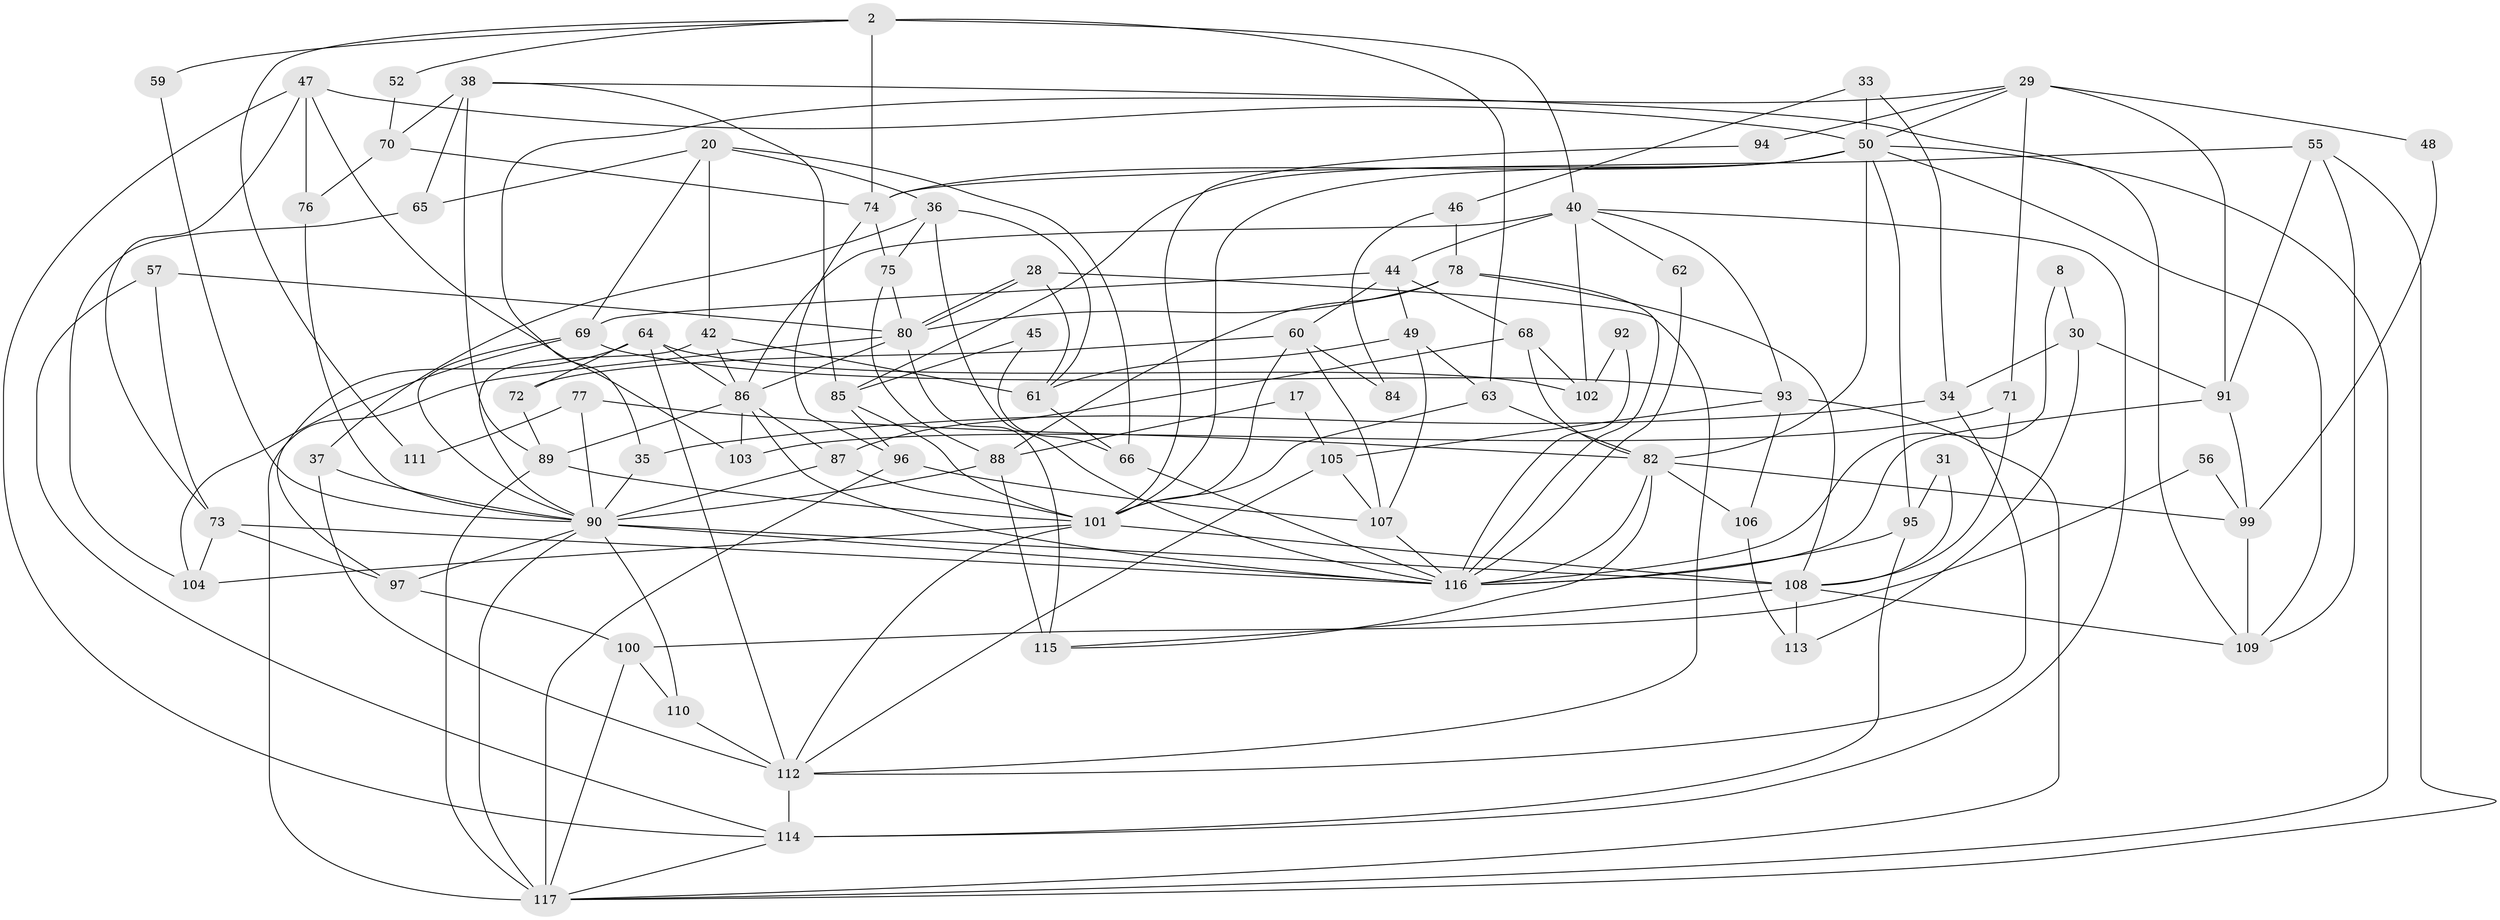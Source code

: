 // original degree distribution, {4: 0.28205128205128205, 7: 0.05128205128205128, 5: 0.23076923076923078, 3: 0.21367521367521367, 2: 0.15384615384615385, 6: 0.06837606837606838}
// Generated by graph-tools (version 1.1) at 2025/54/03/04/25 21:54:15]
// undirected, 81 vertices, 185 edges
graph export_dot {
graph [start="1"]
  node [color=gray90,style=filled];
  2;
  8;
  17;
  20 [super="+16"];
  28;
  29;
  30;
  31;
  33;
  34;
  35;
  36 [super="+9"];
  37;
  38;
  40 [super="+18+12"];
  42;
  44;
  45;
  46;
  47;
  48;
  49;
  50 [super="+23"];
  52;
  55;
  56;
  57;
  59;
  60;
  61;
  62;
  63;
  64;
  65;
  66 [super="+24"];
  68;
  69 [super="+54"];
  70;
  71;
  72;
  73;
  74 [super="+51"];
  75;
  76;
  77;
  78;
  80 [super="+1+10"];
  82 [super="+41"];
  84;
  85;
  86 [super="+67"];
  87;
  88 [super="+14"];
  89;
  90 [super="+26+53+58"];
  91;
  92;
  93;
  94;
  95;
  96;
  97;
  99;
  100;
  101 [super="+3+19"];
  102;
  103;
  104;
  105;
  106;
  107;
  108 [super="+39+32"];
  109;
  110;
  111;
  112 [super="+4"];
  113;
  114 [super="+98"];
  115 [super="+43"];
  116 [super="+81+7+79"];
  117 [super="+83"];
  2 -- 63;
  2 -- 74 [weight=2];
  2 -- 52;
  2 -- 59;
  2 -- 111;
  2 -- 40;
  8 -- 30;
  8 -- 116;
  17 -- 105;
  17 -- 88;
  20 -- 42;
  20 -- 36;
  20 -- 65;
  20 -- 66;
  20 -- 69;
  28 -- 80;
  28 -- 80;
  28 -- 112;
  28 -- 61;
  29 -- 91;
  29 -- 71;
  29 -- 35;
  29 -- 48;
  29 -- 50;
  29 -- 94;
  30 -- 91;
  30 -- 34;
  30 -- 113;
  31 -- 95;
  31 -- 108;
  33 -- 34;
  33 -- 46;
  33 -- 50;
  34 -- 35;
  34 -- 112;
  35 -- 90;
  36 -- 37;
  36 -- 75;
  36 -- 61;
  36 -- 116;
  37 -- 112;
  37 -- 90;
  38 -- 85;
  38 -- 70;
  38 -- 65;
  38 -- 89;
  38 -- 109;
  40 -- 86;
  40 -- 102;
  40 -- 114;
  40 -- 44;
  40 -- 93;
  40 -- 62;
  42 -- 61;
  42 -- 86;
  42 -- 90;
  44 -- 60;
  44 -- 49;
  44 -- 68;
  44 -- 69;
  45 -- 85;
  45 -- 66;
  46 -- 78;
  46 -- 84;
  47 -- 73;
  47 -- 114;
  47 -- 76;
  47 -- 103;
  47 -- 50;
  48 -- 99;
  49 -- 107;
  49 -- 61;
  49 -- 63;
  50 -- 95;
  50 -- 101;
  50 -- 74;
  50 -- 82;
  50 -- 117;
  50 -- 85;
  50 -- 109;
  52 -- 70;
  55 -- 74;
  55 -- 91;
  55 -- 109;
  55 -- 117;
  56 -- 99;
  56 -- 100;
  57 -- 73;
  57 -- 114;
  57 -- 80;
  59 -- 90;
  60 -- 72;
  60 -- 107;
  60 -- 84;
  60 -- 101;
  61 -- 66 [weight=2];
  62 -- 116;
  63 -- 82;
  63 -- 101;
  64 -- 112;
  64 -- 102;
  64 -- 72;
  64 -- 86;
  64 -- 97;
  65 -- 104;
  66 -- 116 [weight=2];
  68 -- 87;
  68 -- 82;
  68 -- 102;
  69 -- 93 [weight=2];
  69 -- 104;
  69 -- 90;
  70 -- 76;
  70 -- 74;
  71 -- 103;
  71 -- 108;
  72 -- 89;
  73 -- 97;
  73 -- 104;
  73 -- 116;
  74 -- 96;
  74 -- 75;
  75 -- 88;
  75 -- 80;
  76 -- 90;
  77 -- 82;
  77 -- 111;
  77 -- 90;
  78 -- 108;
  78 -- 80;
  78 -- 88;
  78 -- 116;
  80 -- 117 [weight=2];
  80 -- 115 [weight=2];
  80 -- 86 [weight=2];
  82 -- 116;
  82 -- 99;
  82 -- 115;
  82 -- 106;
  85 -- 96;
  85 -- 101;
  86 -- 89;
  86 -- 87;
  86 -- 103;
  86 -- 116;
  87 -- 101;
  87 -- 90;
  88 -- 115;
  88 -- 90 [weight=3];
  89 -- 101;
  89 -- 117;
  90 -- 117 [weight=2];
  90 -- 108;
  90 -- 97;
  90 -- 110;
  90 -- 116;
  91 -- 99;
  91 -- 116;
  92 -- 102;
  92 -- 116;
  93 -- 106;
  93 -- 117;
  93 -- 105;
  94 -- 101;
  95 -- 116;
  95 -- 114;
  96 -- 107;
  96 -- 117;
  97 -- 100;
  99 -- 109;
  100 -- 110;
  100 -- 117;
  101 -- 112;
  101 -- 104;
  101 -- 108 [weight=3];
  105 -- 112;
  105 -- 107;
  106 -- 113;
  107 -- 116;
  108 -- 115;
  108 -- 113;
  108 -- 109;
  110 -- 112;
  112 -- 114 [weight=2];
  114 -- 117;
}
